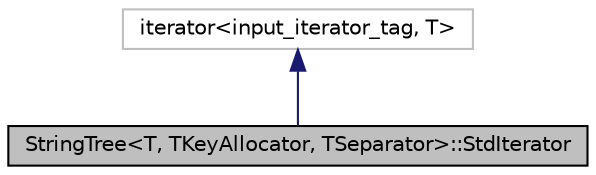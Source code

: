 digraph "StringTree&lt;T, TKeyAllocator, TSeparator&gt;::StdIterator"
{
  edge [fontname="Helvetica",fontsize="10",labelfontname="Helvetica",labelfontsize="10"];
  node [fontname="Helvetica",fontsize="10",shape=record];
  Node0 [label="StringTree\<T, TKeyAllocator, TSeparator\>::StdIterator",height=0.2,width=0.4,color="black", fillcolor="grey75", style="filled", fontcolor="black"];
  Node1 [label="iterator\<input_iterator_tag, T\>",height=0.2,width=0.4,color="grey75", fillcolor="white", style="filled"];
  Node1 -> Node0 [dir="back",color="midnightblue",fontsize="10",style="solid",fontname="Helvetica"];
}

